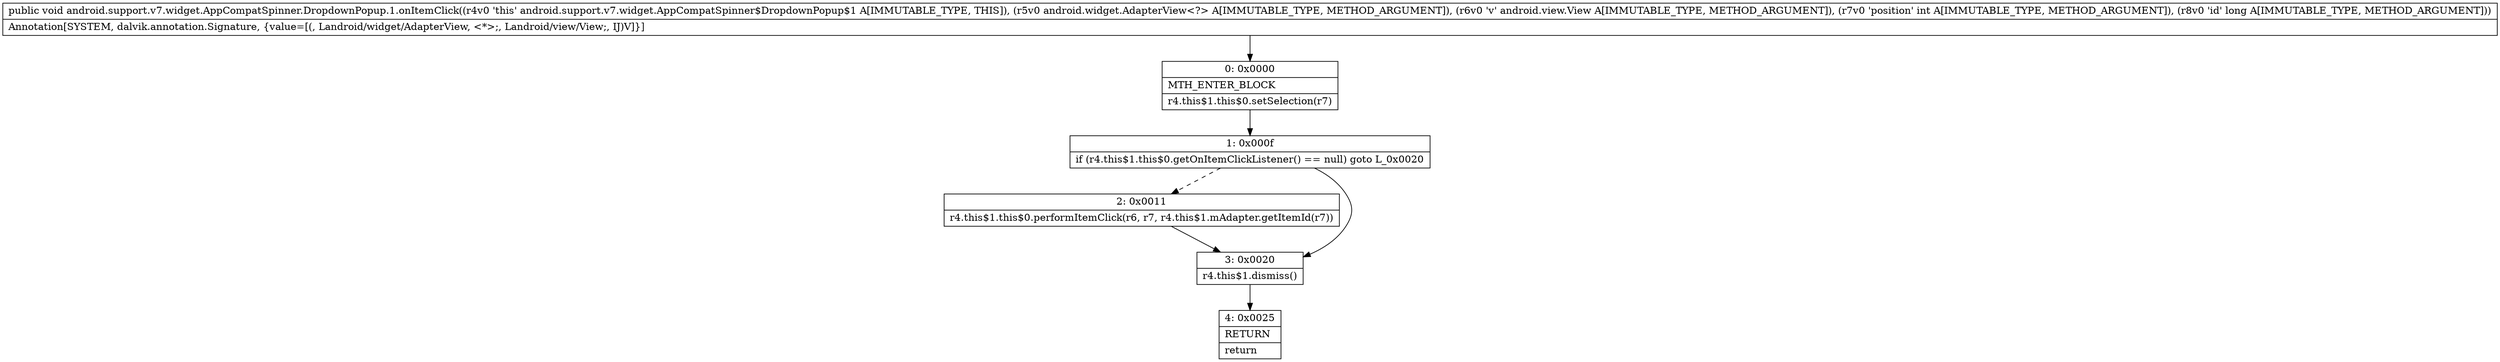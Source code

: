 digraph "CFG forandroid.support.v7.widget.AppCompatSpinner.DropdownPopup.1.onItemClick(Landroid\/widget\/AdapterView;Landroid\/view\/View;IJ)V" {
Node_0 [shape=record,label="{0\:\ 0x0000|MTH_ENTER_BLOCK\l|r4.this$1.this$0.setSelection(r7)\l}"];
Node_1 [shape=record,label="{1\:\ 0x000f|if (r4.this$1.this$0.getOnItemClickListener() == null) goto L_0x0020\l}"];
Node_2 [shape=record,label="{2\:\ 0x0011|r4.this$1.this$0.performItemClick(r6, r7, r4.this$1.mAdapter.getItemId(r7))\l}"];
Node_3 [shape=record,label="{3\:\ 0x0020|r4.this$1.dismiss()\l}"];
Node_4 [shape=record,label="{4\:\ 0x0025|RETURN\l|return\l}"];
MethodNode[shape=record,label="{public void android.support.v7.widget.AppCompatSpinner.DropdownPopup.1.onItemClick((r4v0 'this' android.support.v7.widget.AppCompatSpinner$DropdownPopup$1 A[IMMUTABLE_TYPE, THIS]), (r5v0 android.widget.AdapterView\<?\> A[IMMUTABLE_TYPE, METHOD_ARGUMENT]), (r6v0 'v' android.view.View A[IMMUTABLE_TYPE, METHOD_ARGUMENT]), (r7v0 'position' int A[IMMUTABLE_TYPE, METHOD_ARGUMENT]), (r8v0 'id' long A[IMMUTABLE_TYPE, METHOD_ARGUMENT]))  | Annotation[SYSTEM, dalvik.annotation.Signature, \{value=[(, Landroid\/widget\/AdapterView, \<*\>;, Landroid\/view\/View;, IJ)V]\}]\l}"];
MethodNode -> Node_0;
Node_0 -> Node_1;
Node_1 -> Node_2[style=dashed];
Node_1 -> Node_3;
Node_2 -> Node_3;
Node_3 -> Node_4;
}

